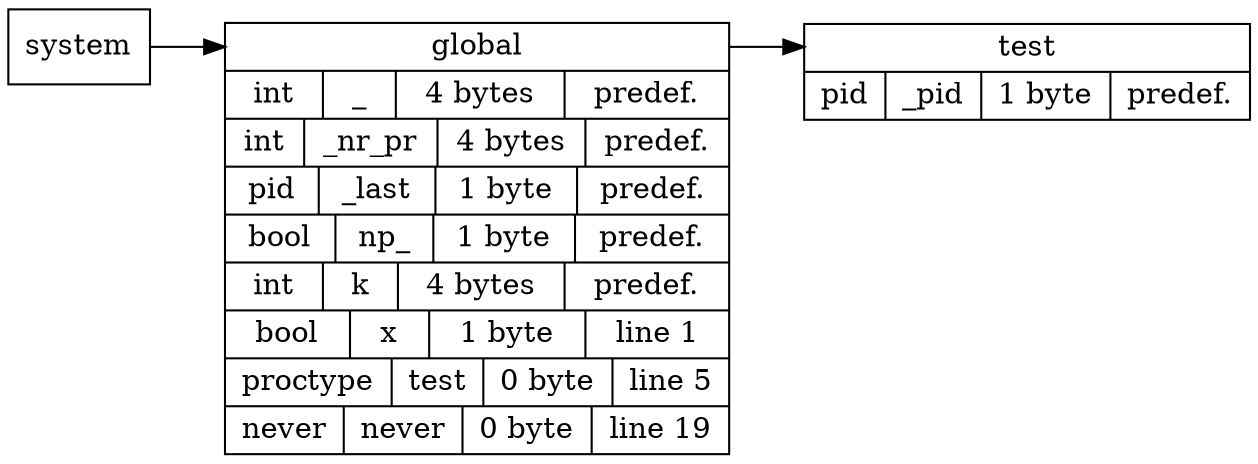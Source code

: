 digraph symbol_table {
	 rankdir = LR
	system[ shape = record, label = "<f0> system"]

	global[ shape = record, label = "<f0> global | { <93824994196688> int|_| 4 bytes | predef. } | { <93824994196960> int|_nr_pr| 4 bytes | predef. } | { <93824994197120> pid|_last| 1 byte | predef. } | { <93824994197280> bool|np_| 1 byte | predef. } | { <93824994197440> int|k| 4 bytes | predef. } | { <93824994197712> bool|x| 1 byte | line 1 } | { <93824994255216> proctype|test| 0 byte | line 5 } | { <93824994258656> never|never| 0 byte | line 19 }"]

	test[ shape = record, label = "<f0> test | { <93824994198336> pid|_pid| 1 byte | predef. }"]


	global:f0 -> test:f0


	system:f0 -> global:f0


}
